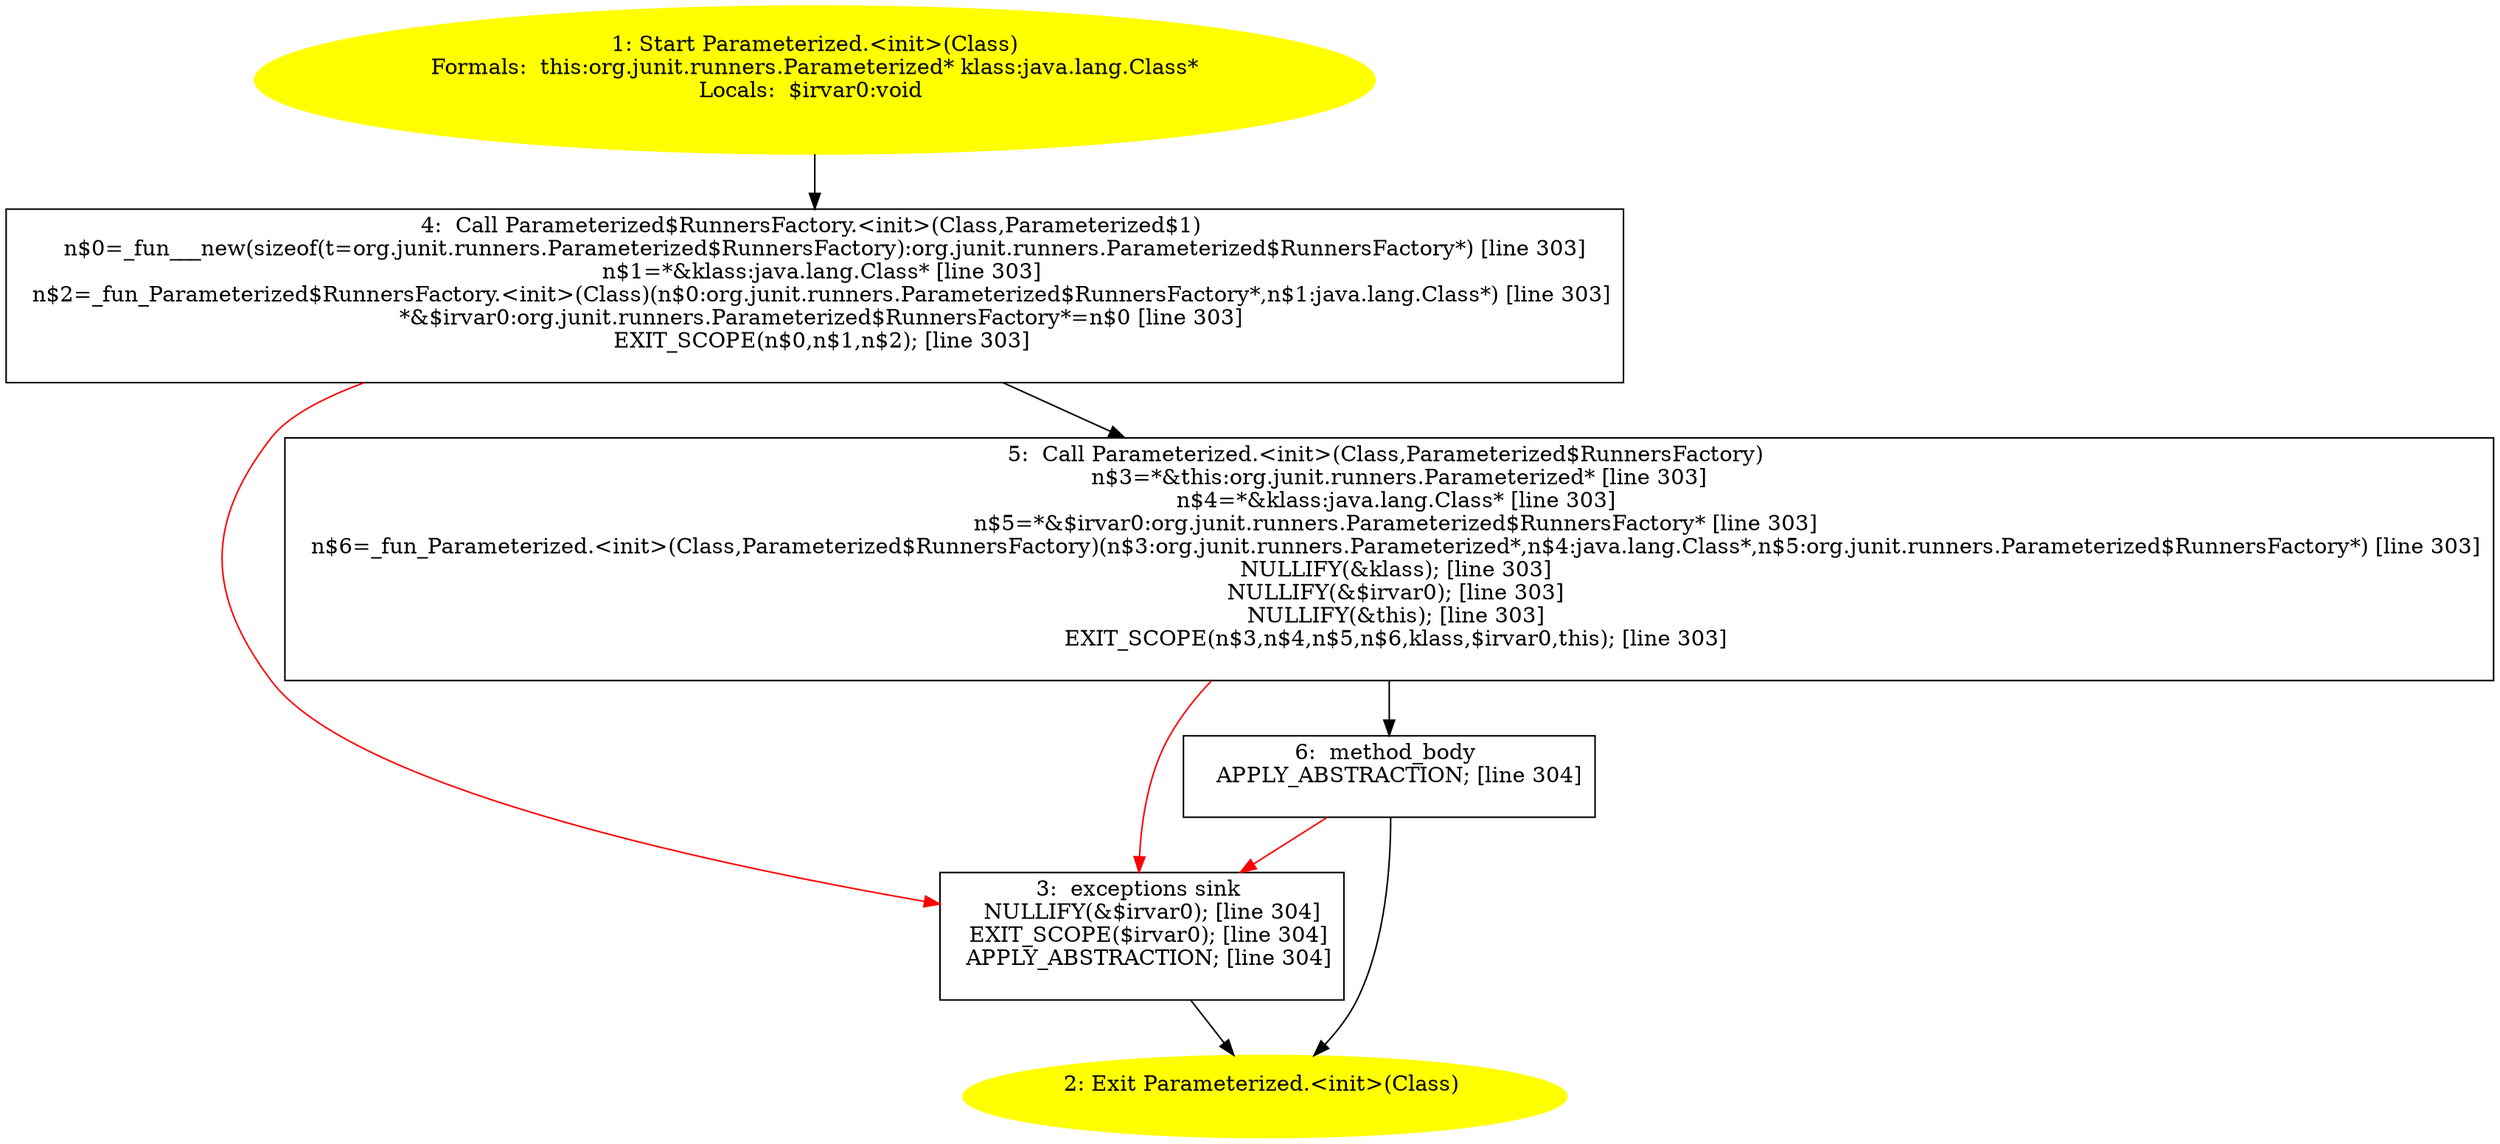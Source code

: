 /* @generated */
digraph cfg {
"org.junit.runners.Parameterized.<init>(java.lang.Class).ba45a09b02c7ffa090dd3424680b0464_1" [label="1: Start Parameterized.<init>(Class)\nFormals:  this:org.junit.runners.Parameterized* klass:java.lang.Class*\nLocals:  $irvar0:void \n  " color=yellow style=filled]
	

	 "org.junit.runners.Parameterized.<init>(java.lang.Class).ba45a09b02c7ffa090dd3424680b0464_1" -> "org.junit.runners.Parameterized.<init>(java.lang.Class).ba45a09b02c7ffa090dd3424680b0464_4" ;
"org.junit.runners.Parameterized.<init>(java.lang.Class).ba45a09b02c7ffa090dd3424680b0464_2" [label="2: Exit Parameterized.<init>(Class) \n  " color=yellow style=filled]
	

"org.junit.runners.Parameterized.<init>(java.lang.Class).ba45a09b02c7ffa090dd3424680b0464_3" [label="3:  exceptions sink \n   NULLIFY(&$irvar0); [line 304]\n  EXIT_SCOPE($irvar0); [line 304]\n  APPLY_ABSTRACTION; [line 304]\n " shape="box"]
	

	 "org.junit.runners.Parameterized.<init>(java.lang.Class).ba45a09b02c7ffa090dd3424680b0464_3" -> "org.junit.runners.Parameterized.<init>(java.lang.Class).ba45a09b02c7ffa090dd3424680b0464_2" ;
"org.junit.runners.Parameterized.<init>(java.lang.Class).ba45a09b02c7ffa090dd3424680b0464_4" [label="4:  Call Parameterized$RunnersFactory.<init>(Class,Parameterized$1) \n   n$0=_fun___new(sizeof(t=org.junit.runners.Parameterized$RunnersFactory):org.junit.runners.Parameterized$RunnersFactory*) [line 303]\n  n$1=*&klass:java.lang.Class* [line 303]\n  n$2=_fun_Parameterized$RunnersFactory.<init>(Class)(n$0:org.junit.runners.Parameterized$RunnersFactory*,n$1:java.lang.Class*) [line 303]\n  *&$irvar0:org.junit.runners.Parameterized$RunnersFactory*=n$0 [line 303]\n  EXIT_SCOPE(n$0,n$1,n$2); [line 303]\n " shape="box"]
	

	 "org.junit.runners.Parameterized.<init>(java.lang.Class).ba45a09b02c7ffa090dd3424680b0464_4" -> "org.junit.runners.Parameterized.<init>(java.lang.Class).ba45a09b02c7ffa090dd3424680b0464_5" ;
	 "org.junit.runners.Parameterized.<init>(java.lang.Class).ba45a09b02c7ffa090dd3424680b0464_4" -> "org.junit.runners.Parameterized.<init>(java.lang.Class).ba45a09b02c7ffa090dd3424680b0464_3" [color="red" ];
"org.junit.runners.Parameterized.<init>(java.lang.Class).ba45a09b02c7ffa090dd3424680b0464_5" [label="5:  Call Parameterized.<init>(Class,Parameterized$RunnersFactory) \n   n$3=*&this:org.junit.runners.Parameterized* [line 303]\n  n$4=*&klass:java.lang.Class* [line 303]\n  n$5=*&$irvar0:org.junit.runners.Parameterized$RunnersFactory* [line 303]\n  n$6=_fun_Parameterized.<init>(Class,Parameterized$RunnersFactory)(n$3:org.junit.runners.Parameterized*,n$4:java.lang.Class*,n$5:org.junit.runners.Parameterized$RunnersFactory*) [line 303]\n  NULLIFY(&klass); [line 303]\n  NULLIFY(&$irvar0); [line 303]\n  NULLIFY(&this); [line 303]\n  EXIT_SCOPE(n$3,n$4,n$5,n$6,klass,$irvar0,this); [line 303]\n " shape="box"]
	

	 "org.junit.runners.Parameterized.<init>(java.lang.Class).ba45a09b02c7ffa090dd3424680b0464_5" -> "org.junit.runners.Parameterized.<init>(java.lang.Class).ba45a09b02c7ffa090dd3424680b0464_6" ;
	 "org.junit.runners.Parameterized.<init>(java.lang.Class).ba45a09b02c7ffa090dd3424680b0464_5" -> "org.junit.runners.Parameterized.<init>(java.lang.Class).ba45a09b02c7ffa090dd3424680b0464_3" [color="red" ];
"org.junit.runners.Parameterized.<init>(java.lang.Class).ba45a09b02c7ffa090dd3424680b0464_6" [label="6:  method_body \n   APPLY_ABSTRACTION; [line 304]\n " shape="box"]
	

	 "org.junit.runners.Parameterized.<init>(java.lang.Class).ba45a09b02c7ffa090dd3424680b0464_6" -> "org.junit.runners.Parameterized.<init>(java.lang.Class).ba45a09b02c7ffa090dd3424680b0464_2" ;
	 "org.junit.runners.Parameterized.<init>(java.lang.Class).ba45a09b02c7ffa090dd3424680b0464_6" -> "org.junit.runners.Parameterized.<init>(java.lang.Class).ba45a09b02c7ffa090dd3424680b0464_3" [color="red" ];
}
